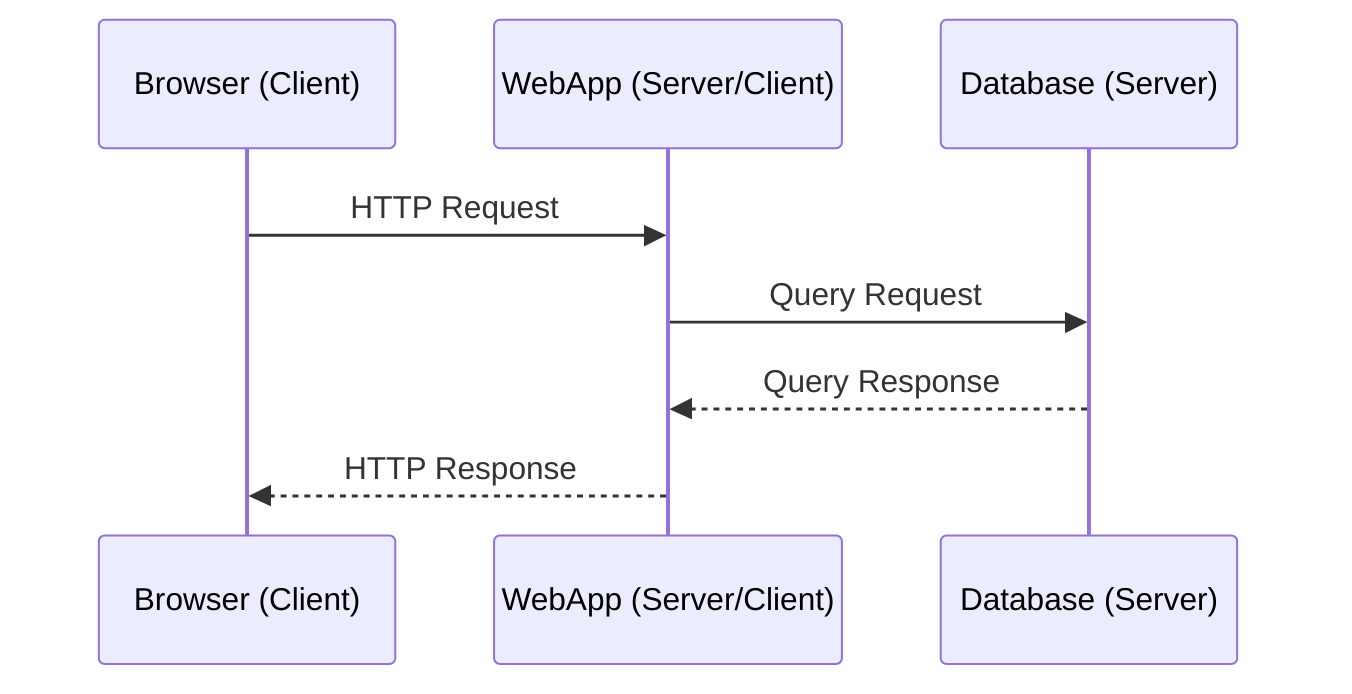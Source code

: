 sequenceDiagram
    participant Browser as Browser (Client)
    participant WebApp as WebApp (Server/Client)
    participant Database as Database (Server)
    Browser->>WebApp: HTTP Request
    WebApp->>Database: Query Request
    Database-->>WebApp: Query Response
    WebApp-->>Browser: HTTP Response